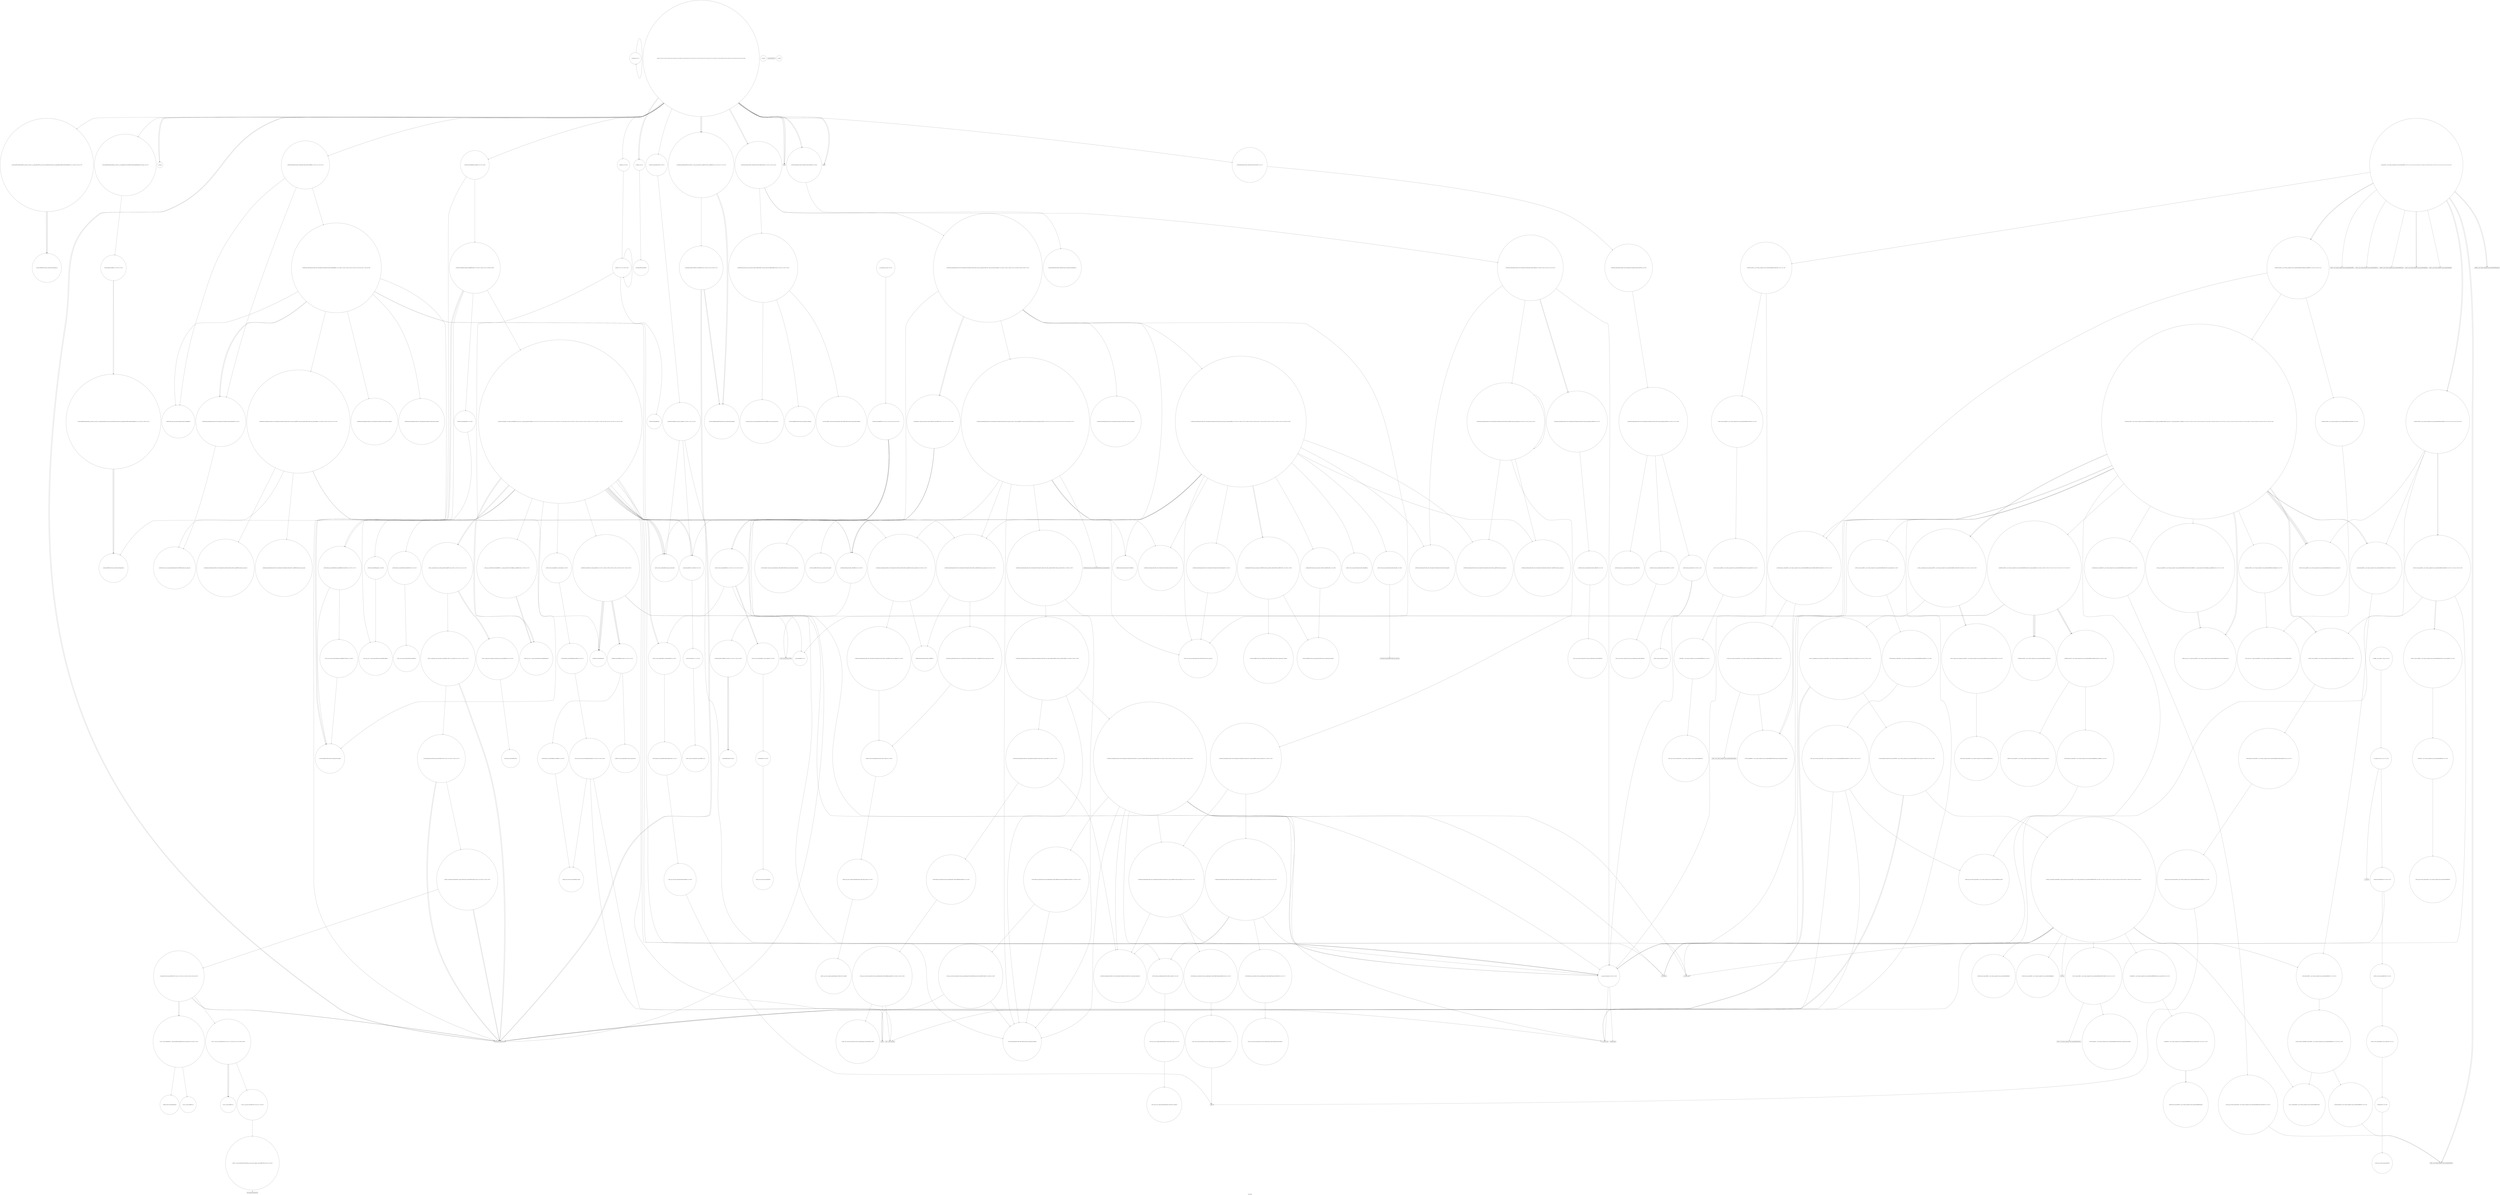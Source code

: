 digraph "Call Graph" {
	label="Call Graph";

	Node0x55db04677750 [shape=record,shape=circle,label="{_Z3nwdxx|{<s0>1}}"];
	Node0x55db04677750:s0 -> Node0x55db04677750[color=black];
	Node0x55db04b86f00 [shape=record,shape=circle,label="{_ZNSt12_Vector_baseIiSaIiEE11_M_allocateEm|{<s0>309}}"];
	Node0x55db04b86f00:s0 -> Node0x55db04b87380[color=black];
	Node0x55db04b80d40 [shape=record,shape=circle,label="{_ZNSt6vectorINSt7__cxx1112basic_stringIcSt11char_traitsIcESaIcEEESaIS5_EE5beginEv|{<s0>179}}"];
	Node0x55db04b80d40:s0 -> Node0x55db04b81440[color=black];
	Node0x55db04b7fbc0 [shape=record,shape=circle,label="{_Z3chgc}"];
	Node0x55db04b835e0 [shape=record,shape=circle,label="{_ZNSt20__uninitialized_copyILb1EE13__uninit_copyISt13move_iteratorIPiES3_EET0_T_S6_S5_|{<s0>328|<s1>329|<s2>330}}"];
	Node0x55db04b835e0:s0 -> Node0x55db04b80540[color=black];
	Node0x55db04b835e0:s1 -> Node0x55db04b80540[color=black];
	Node0x55db04b835e0:s2 -> Node0x55db04b83660[color=black];
	Node0x55db04b81440 [shape=record,shape=circle,label="{_ZN9__gnu_cxx17__normal_iteratorIPNSt7__cxx1112basic_stringIcSt11char_traitsIcESaIcEEESt6vectorIS6_SaIS6_EEEC2ERKS7_}"];
	Node0x55db04b802c0 [shape=record,shape=Mrecord,label="{printf}"];
	Node0x55db04b83ce0 [shape=record,shape=circle,label="{_ZNSt4pairISt23_Rb_tree_const_iteratorIS_IS_IiiES1_EEbEC2IRSt17_Rb_tree_iteratorIS2_ERbLb1EEEOT_OT0_|{<s0>352|<s1>353|<s2>354}}"];
	Node0x55db04b83ce0:s0 -> Node0x55db04b84b60[color=black];
	Node0x55db04b83ce0:s1 -> Node0x55db04b84be0[color=black];
	Node0x55db04b83ce0:s2 -> Node0x55db04b84c60[color=black];
	Node0x55db04b81b40 [shape=record,shape=circle,label="{_ZSteqIPNSt7__cxx1112basic_stringIcSt11char_traitsIcESaIcEEEEbRKSt13move_iteratorIT_ESB_|{<s0>213|<s1>214}}"];
	Node0x55db04b81b40:s0 -> Node0x55db04b81bc0[color=black];
	Node0x55db04b81b40:s1 -> Node0x55db04b81bc0[color=black];
	Node0x55db04b809c0 [shape=record,shape=circle,label="{_ZNSaISt13_Rb_tree_nodeISt4pairIS0_IiiES1_EEEC2Ev|{<s0>89}}"];
	Node0x55db04b809c0:s0 -> Node0x55db04b80b40[color=black];
	Node0x55db04b843e0 [shape=record,shape=circle,label="{_ZSt7forwardIRPSt13_Rb_tree_nodeISt4pairIS1_IiiES2_EEEOT_RNSt16remove_referenceIS7_E4typeE}"];
	Node0x55db04b85a80 [shape=record,shape=circle,label="{_ZNSt12_Destroy_auxILb1EE9__destroyIPiEEvT_S3_}"];
	Node0x55db04b820e0 [shape=record,shape=circle,label="{_ZNSt8_Rb_treeISt4pairIS0_IiiES1_ES2_St9_IdentityIS2_ESt4lessIS2_ESaIS2_EE8_S_rightEPSt18_Rb_tree_node_base}"];
	Node0x55db04b84ae0 [shape=record,shape=circle,label="{_ZSt7forwardIbEOT_RNSt16remove_referenceIS0_E4typeE}"];
	Node0x55db04b86180 [shape=record,shape=circle,label="{_ZNKSt8_Rb_treeISt4pairIS0_IiiES1_ES2_St9_IdentityIS2_ESt4lessIS2_ESaIS2_EE3endEv|{<s0>247}}"];
	Node0x55db04b86180:s0 -> Node0x55db04b86600[color=black];
	Node0x55db04b827e0 [shape=record,shape=circle,label="{_ZNSaISt13_Rb_tree_nodeISt4pairIS0_IiiES1_EEED2Ev|{<s0>122}}"];
	Node0x55db04b827e0:s0 -> Node0x55db04b82860[color=black];
	Node0x55db04b86880 [shape=record,shape=circle,label="{_ZNK9__gnu_cxx16__aligned_membufISt4pairIS1_IiiES2_EE7_M_addrEv}"];
	Node0x55db04b82ee0 [shape=record,shape=circle,label="{_ZNSt12_Vector_baseINSt7__cxx1112basic_stringIcSt11char_traitsIcESaIcEEESaIS5_EE12_Vector_implD2Ev|{<s0>136}}"];
	Node0x55db04b82ee0:s0 -> Node0x55db04b83060[color=black];
	Node0x55db046777d0 [shape=record,shape=circle,label="{_Z5parseNSt7__cxx1112basic_stringIcSt11char_traitsIcESaIcEEE|{<s0>2|<s1>3|<s2>4|<s3>5|<s4>6|<s5>7|<s6>8|<s7>9|<s8>10|<s9>11|<s10>12|<s11>13|<s12>14|<s13>15|<s14>16}}"];
	Node0x55db046777d0:s0 -> Node0x55db04b7f5c0[color=black];
	Node0x55db046777d0:s1 -> Node0x55db04b7f640[color=black];
	Node0x55db046777d0:s2 -> Node0x55db04b7f6c0[color=black];
	Node0x55db046777d0:s3 -> Node0x55db04b7f740[color=black];
	Node0x55db046777d0:s4 -> Node0x55db04b7f740[color=black];
	Node0x55db046777d0:s5 -> Node0x55db04b7f840[color=black];
	Node0x55db046777d0:s6 -> Node0x55db04b7fa40[color=black];
	Node0x55db046777d0:s7 -> Node0x55db04b7fac0[color=black];
	Node0x55db046777d0:s8 -> Node0x55db04b7f8c0[color=black];
	Node0x55db046777d0:s9 -> Node0x55db04b7f940[color=black];
	Node0x55db046777d0:s10 -> Node0x55db04b7f9c0[color=black];
	Node0x55db046777d0:s11 -> Node0x55db04b7f8c0[color=black];
	Node0x55db046777d0:s12 -> Node0x55db04b7f940[color=black];
	Node0x55db046777d0:s13 -> Node0x55db04b7fa40[color=black];
	Node0x55db046777d0:s14 -> Node0x55db04b7fac0[color=black];
	Node0x55db04b86f80 [shape=record,shape=circle,label="{_ZSt34__uninitialized_move_if_noexcept_aIPiS0_SaIiEET0_T_S3_S2_RT1_|{<s0>310|<s1>311|<s2>312}}"];
	Node0x55db04b86f80:s0 -> Node0x55db04b834e0[color=black];
	Node0x55db04b86f80:s1 -> Node0x55db04b834e0[color=black];
	Node0x55db04b86f80:s2 -> Node0x55db04b87480[color=black];
	Node0x55db04b80dc0 [shape=record,shape=circle,label="{_ZNSt12_Vector_baseINSt7__cxx1112basic_stringIcSt11char_traitsIcESaIcEEESaIS5_EE11_M_allocateEm|{<s0>180}}"];
	Node0x55db04b80dc0:s0 -> Node0x55db04b814c0[color=black];
	Node0x55db04b7fc40 [shape=record,shape=circle,label="{__cxx_global_var_init|{<s0>27|<s1>28}}"];
	Node0x55db04b7fc40:s0 -> Node0x55db04b7fcc0[color=black];
	Node0x55db04b7fc40:s1 -> Node0x55db04b7fe40[color=black];
	Node0x55db04b83660 [shape=record,shape=circle,label="{_ZSt4copyISt13move_iteratorIPiES1_ET0_T_S4_S3_|{<s0>331|<s1>332|<s2>333|<s3>334|<s4>335}}"];
	Node0x55db04b83660:s0 -> Node0x55db04b80540[color=black];
	Node0x55db04b83660:s1 -> Node0x55db04b83760[color=black];
	Node0x55db04b83660:s2 -> Node0x55db04b80540[color=black];
	Node0x55db04b83660:s3 -> Node0x55db04b83760[color=black];
	Node0x55db04b83660:s4 -> Node0x55db04b836e0[color=black];
	Node0x55db04b814c0 [shape=record,shape=circle,label="{_ZNSt16allocator_traitsISaINSt7__cxx1112basic_stringIcSt11char_traitsIcESaIcEEEEE8allocateERS6_m|{<s0>188}}"];
	Node0x55db04b814c0:s0 -> Node0x55db04b81540[color=black];
	Node0x55db04b80340 [shape=record,shape=circle,label="{_ZNSt6vectorIiSaIiEE5clearEv|{<s0>67}}"];
	Node0x55db04b80340:s0 -> Node0x55db04b85e00[color=black];
	Node0x55db04b83d60 [shape=record,shape=circle,label="{_ZNSt8_Rb_treeISt4pairIS0_IiiES1_ES2_St9_IdentityIS2_ESt4lessIS2_ESaIS2_EE24_M_get_insert_unique_posERKS2_|{<s0>355|<s1>356|<s2>357|<s3>358|<s4>359|<s5>360|<s6>361|<s7>362|<s8>363|<s9>364|<s10>365|<s11>366|<s12>367|<s13>368|<s14>369}}"];
	Node0x55db04b83d60:s0 -> Node0x55db04b81fe0[color=black];
	Node0x55db04b83d60:s1 -> Node0x55db04b840e0[color=black];
	Node0x55db04b83d60:s2 -> Node0x55db04b86480[color=black];
	Node0x55db04b83d60:s3 -> Node0x55db04b86380[color=black];
	Node0x55db04b83d60:s4 -> Node0x55db04b82160[color=black];
	Node0x55db04b83d60:s5 -> Node0x55db04b820e0[color=black];
	Node0x55db04b83d60:s6 -> Node0x55db04b84060[color=black];
	Node0x55db04b83d60:s7 -> Node0x55db04b841e0[color=black];
	Node0x55db04b83d60:s8 -> Node0x55db04b84160[color=black];
	Node0x55db04b83d60:s9 -> Node0x55db04b84260[color=black];
	Node0x55db04b83d60:s10 -> Node0x55db04b842e0[color=black];
	Node0x55db04b83d60:s11 -> Node0x55db04b86400[color=black];
	Node0x55db04b83d60:s12 -> Node0x55db04b86380[color=black];
	Node0x55db04b83d60:s13 -> Node0x55db04b84260[color=black];
	Node0x55db04b83d60:s14 -> Node0x55db04b84360[color=black];
	Node0x55db04b81bc0 [shape=record,shape=circle,label="{_ZNKSt13move_iteratorIPNSt7__cxx1112basic_stringIcSt11char_traitsIcESaIcEEEE4baseEv}"];
	Node0x55db04b80a40 [shape=record,shape=circle,label="{_ZNSt20_Rb_tree_key_compareISt4lessISt4pairIS1_IiiES2_EEEC2Ev}"];
	Node0x55db04b84460 [shape=record,shape=circle,label="{_ZSt7forwardIRPSt18_Rb_tree_node_baseEOT_RNSt16remove_referenceIS3_E4typeE}"];
	Node0x55db04b85b00 [shape=record,shape=circle,label="{_ZNSt12_Vector_baseIiSaIiEE13_M_deallocateEPim|{<s0>225}}"];
	Node0x55db04b85b00:s0 -> Node0x55db04b85c00[color=black];
	Node0x55db04b82160 [shape=record,shape=circle,label="{_ZNSt8_Rb_treeISt4pairIS0_IiiES1_ES2_St9_IdentityIS2_ESt4lessIS2_ESaIS2_EE7_S_leftEPSt18_Rb_tree_node_base}"];
	Node0x55db04b84b60 [shape=record,shape=circle,label="{_ZSt7forwardIRSt17_Rb_tree_iteratorISt4pairIS1_IiiES2_EEEOT_RNSt16remove_referenceIS6_E4typeE}"];
	Node0x55db04b86200 [shape=record,shape=circle,label="{_ZNKSt8_Rb_treeISt4pairIS0_IiiES1_ES2_St9_IdentityIS2_ESt4lessIS2_ESaIS2_EE14_M_lower_boundEPKSt13_Rb_tree_nodeIS2_EPKSt18_Rb_tree_node_baseRKS2_|{<s0>248|<s1>249|<s2>250|<s3>251|<s4>252}}"];
	Node0x55db04b86200:s0 -> Node0x55db04b86480[color=black];
	Node0x55db04b86200:s1 -> Node0x55db04b86380[color=black];
	Node0x55db04b86200:s2 -> Node0x55db04b86500[color=black];
	Node0x55db04b86200:s3 -> Node0x55db04b86580[color=black];
	Node0x55db04b86200:s4 -> Node0x55db04b86600[color=black];
	Node0x55db04b82860 [shape=record,shape=circle,label="{_ZN9__gnu_cxx13new_allocatorISt13_Rb_tree_nodeISt4pairIS2_IiiES3_EEED2Ev}"];
	Node0x55db04b86900 [shape=record,shape=circle,label="{_ZStltISt4pairIiiES1_EbRKS0_IT_T0_ES6_|{<s0>261|<s1>262|<s2>263}}"];
	Node0x55db04b86900:s0 -> Node0x55db04b86980[color=black];
	Node0x55db04b86900:s1 -> Node0x55db04b86980[color=black];
	Node0x55db04b86900:s2 -> Node0x55db04b86980[color=black];
	Node0x55db04b82f60 [shape=record,shape=circle,label="{_ZNSt16allocator_traitsISaINSt7__cxx1112basic_stringIcSt11char_traitsIcESaIcEEEEE10deallocateERS6_PS5_m|{<s0>137}}"];
	Node0x55db04b82f60:s0 -> Node0x55db04b82fe0[color=black];
	Node0x55db04b7f5c0 [shape=record,shape=Mrecord,label="{_ZNSt7__cxx1112basic_stringIcSt11char_traitsIcESaIcEEC1Ev}"];
	Node0x55db04b87000 [shape=record,shape=circle,label="{_ZNK9__gnu_cxx17__normal_iteratorIPiSt6vectorIiSaIiEEE4baseEv}"];
	Node0x55db04b80e40 [shape=record,shape=circle,label="{_ZSt34__uninitialized_move_if_noexcept_aIPNSt7__cxx1112basic_stringIcSt11char_traitsIcESaIcEEES6_SaIS5_EET0_T_S9_S8_RT1_|{<s0>181|<s1>182|<s2>183}}"];
	Node0x55db04b80e40:s0 -> Node0x55db04b81740[color=black];
	Node0x55db04b80e40:s1 -> Node0x55db04b81740[color=black];
	Node0x55db04b80e40:s2 -> Node0x55db04b816c0[color=black];
	Node0x55db04b7fcc0 [shape=record,shape=circle,label="{_ZNSt6vectorIiSaIiEEC2Ev|{<s0>29|<s1>30}}"];
	Node0x55db04b7fcc0:s0 -> Node0x55db04b85680[color=black];
	Node0x55db04b7fcc0:s1 -> Node0x55db04b80c40[color=black];
	Node0x55db04b836e0 [shape=record,shape=circle,label="{_ZSt14__copy_move_a2ILb1EPiS0_ET1_T0_S2_S1_|{<s0>336|<s1>337|<s2>338|<s3>339}}"];
	Node0x55db04b836e0:s0 -> Node0x55db04b83860[color=black];
	Node0x55db04b836e0:s1 -> Node0x55db04b83860[color=black];
	Node0x55db04b836e0:s2 -> Node0x55db04b83860[color=black];
	Node0x55db04b836e0:s3 -> Node0x55db04b837e0[color=black];
	Node0x55db04b81540 [shape=record,shape=circle,label="{_ZN9__gnu_cxx13new_allocatorINSt7__cxx1112basic_stringIcSt11char_traitsIcESaIcEEEE8allocateEmPKv|{<s0>189|<s1>190|<s2>191}}"];
	Node0x55db04b81540:s0 -> Node0x55db04b813c0[color=black];
	Node0x55db04b81540:s1 -> Node0x55db04b815c0[color=black];
	Node0x55db04b81540:s2 -> Node0x55db04b81640[color=black];
	Node0x55db04b803c0 [shape=record,shape=circle,label="{_ZSt4swapIcENSt9enable_ifIXsr6__and_ISt6__not_ISt15__is_tuple_likeIT_EESt21is_move_constructibleIS3_ESt18is_move_assignableIS3_EEE5valueEvE4typeERS3_SC_|{<s0>68|<s1>69|<s2>70}}"];
	Node0x55db04b803c0:s0 -> Node0x55db04b85e80[color=black];
	Node0x55db04b803c0:s1 -> Node0x55db04b85e80[color=black];
	Node0x55db04b803c0:s2 -> Node0x55db04b85e80[color=black];
	Node0x55db04b83de0 [shape=record,shape=circle,label="{_ZNKSt9_IdentityISt4pairIS0_IiiES1_EEclERS2_}"];
	Node0x55db04b81c40 [shape=record,shape=circle,label="{_ZSt7forwardINSt7__cxx1112basic_stringIcSt11char_traitsIcESaIcEEEEOT_RNSt16remove_referenceIS6_E4typeE}"];
	Node0x55db04b80ac0 [shape=record,shape=circle,label="{_ZNSt15_Rb_tree_headerC2Ev|{<s0>90|<s1>91}}"];
	Node0x55db04b80ac0:s0 -> Node0x55db04b80bc0[color=black];
	Node0x55db04b80ac0:s1 -> Node0x55db04b80c40[color=black];
	Node0x55db04b844e0 [shape=record,shape=Mrecord,label="{_ZSt18_Rb_tree_decrementPSt18_Rb_tree_node_base}"];
	Node0x55db04b85b80 [shape=record,shape=circle,label="{_ZNSt12_Vector_baseIiSaIiEE12_Vector_implD2Ev|{<s0>226}}"];
	Node0x55db04b85b80:s0 -> Node0x55db04b85d00[color=black];
	Node0x55db04b821e0 [shape=record,shape=circle,label="{_ZNSt8_Rb_treeISt4pairIS0_IiiES1_ES2_St9_IdentityIS2_ESt4lessIS2_ESaIS2_EE12_M_drop_nodeEPSt13_Rb_tree_nodeIS2_E|{<s0>108|<s1>109}}"];
	Node0x55db04b821e0:s0 -> Node0x55db04b82260[color=black];
	Node0x55db04b821e0:s1 -> Node0x55db04b822e0[color=black];
	Node0x55db04b84be0 [shape=record,shape=circle,label="{_ZNSt23_Rb_tree_const_iteratorISt4pairIS0_IiiES1_EEC2ERKSt17_Rb_tree_iteratorIS2_E}"];
	Node0x55db04b86280 [shape=record,shape=circle,label="{_ZNKSt8_Rb_treeISt4pairIS0_IiiES1_ES2_St9_IdentityIS2_ESt4lessIS2_ESaIS2_EE8_M_beginEv}"];
	Node0x55db04b828e0 [shape=record,shape=circle,label="{_ZNSt12_Vector_baseINSt7__cxx1112basic_stringIcSt11char_traitsIcESaIcEEESaIS5_EEC2Ev|{<s0>123}}"];
	Node0x55db04b828e0:s0 -> Node0x55db04b82960[color=black];
	Node0x55db04b86980 [shape=record,shape=circle,label="{_ZStltIiiEbRKSt4pairIT_T0_ES5_}"];
	Node0x55db04b82fe0 [shape=record,shape=circle,label="{_ZN9__gnu_cxx13new_allocatorINSt7__cxx1112basic_stringIcSt11char_traitsIcESaIcEEEE10deallocateEPS6_m|{<s0>138}}"];
	Node0x55db04b82fe0:s0 -> Node0x55db04b82760[color=black];
	Node0x55db04b7f640 [shape=record,shape=circle,label="{_ZNSt6vectorINSt7__cxx1112basic_stringIcSt11char_traitsIcESaIcEEESaIS5_EEC2Ev|{<s0>17|<s1>18}}"];
	Node0x55db04b7f640:s0 -> Node0x55db04b828e0[color=black];
	Node0x55db04b7f640:s1 -> Node0x55db04b80c40[color=black];
	Node0x55db04b87080 [shape=record,shape=circle,label="{_ZNSt16allocator_traitsISaIiEE7destroyIiEEvRS0_PT_|{<s0>313}}"];
	Node0x55db04b87080:s0 -> Node0x55db04b83b60[color=black];
	Node0x55db04b80ec0 [shape=record,shape=circle,label="{_ZNK9__gnu_cxx17__normal_iteratorIPNSt7__cxx1112basic_stringIcSt11char_traitsIcESaIcEEESt6vectorIS6_SaIS6_EEE4baseEv}"];
	Node0x55db04b7fd40 [shape=record,shape=circle,label="{__cxx_global_array_dtor|{<s0>31}}"];
	Node0x55db04b7fd40:s0 -> Node0x55db04b7fdc0[color=black];
	Node0x55db04b83760 [shape=record,shape=circle,label="{_ZSt12__miter_baseIPiEDTcl12__miter_basecldtfp_4baseEEESt13move_iteratorIT_E|{<s0>340|<s1>341}}"];
	Node0x55db04b83760:s0 -> Node0x55db04b83a60[color=black];
	Node0x55db04b83760:s1 -> Node0x55db04b839e0[color=black];
	Node0x55db04b815c0 [shape=record,shape=Mrecord,label="{_ZSt17__throw_bad_allocv}"];
	Node0x55db04b80440 [shape=record,shape=circle,label="{_ZNSt3setISt4pairIS0_IiiES1_ESt4lessIS2_ESaIS2_EEC2Ev|{<s0>71}}"];
	Node0x55db04b80440:s0 -> Node0x55db04b808c0[color=black];
	Node0x55db04b83e60 [shape=record,shape=circle,label="{_ZNSt8_Rb_treeISt4pairIS0_IiiES1_ES2_St9_IdentityIS2_ESt4lessIS2_ESaIS2_EE11_Alloc_nodeC2ERS8_}"];
	Node0x55db04b85500 [shape=record,shape=Mrecord,label="{_ZNSt7__cxx1112basic_stringIcSt11char_traitsIcESaIcEEC1EOS4_}"];
	Node0x55db04b80b40 [shape=record,shape=circle,label="{_ZN9__gnu_cxx13new_allocatorISt13_Rb_tree_nodeISt4pairIS2_IiiES3_EEEC2Ev}"];
	Node0x55db04b84560 [shape=record,shape=circle,label="{_ZNKSt8_Rb_treeISt4pairIS0_IiiES1_ES2_St9_IdentityIS2_ESt4lessIS2_ESaIS2_EE11_Alloc_nodeclIS2_EEPSt13_Rb_tree_nodeIS2_EOT_|{<s0>386|<s1>387}}"];
	Node0x55db04b84560:s0 -> Node0x55db04b83f60[color=black];
	Node0x55db04b84560:s1 -> Node0x55db04b84660[color=black];
	Node0x55db04b85c00 [shape=record,shape=circle,label="{_ZNSt16allocator_traitsISaIiEE10deallocateERS0_Pim|{<s0>227}}"];
	Node0x55db04b85c00:s0 -> Node0x55db04b85c80[color=black];
	Node0x55db04b82260 [shape=record,shape=circle,label="{_ZNSt8_Rb_treeISt4pairIS0_IiiES1_ES2_St9_IdentityIS2_ESt4lessIS2_ESaIS2_EE15_M_destroy_nodeEPSt13_Rb_tree_nodeIS2_E|{<s0>110|<s1>111|<s2>112|<s3>113}}"];
	Node0x55db04b82260:s0 -> Node0x55db04b823e0[color=black];
	Node0x55db04b82260:s1 -> Node0x55db04b82460[color=black];
	Node0x55db04b82260:s2 -> Node0x55db04b82360[color=black];
	Node0x55db04b82260:s3 -> Node0x55db04b80c40[color=black];
	Node0x55db04b84c60 [shape=record,shape=circle,label="{_ZSt7forwardIRbEOT_RNSt16remove_referenceIS1_E4typeE}"];
	Node0x55db04b86300 [shape=record,shape=circle,label="{_ZNKSt8_Rb_treeISt4pairIS0_IiiES1_ES2_St9_IdentityIS2_ESt4lessIS2_ESaIS2_EE6_M_endEv}"];
	Node0x55db04b82960 [shape=record,shape=circle,label="{_ZNSt12_Vector_baseINSt7__cxx1112basic_stringIcSt11char_traitsIcESaIcEEESaIS5_EE12_Vector_implC2Ev|{<s0>124}}"];
	Node0x55db04b82960:s0 -> Node0x55db04b829e0[color=black];
	Node0x55db04b86a00 [shape=record,shape=circle,label="{_ZNSt8_Rb_treeISt4pairIS0_IiiES1_ES2_St9_IdentityIS2_ESt4lessIS2_ESaIS2_EE8_S_valueEPKSt18_Rb_tree_node_base|{<s0>264}}"];
	Node0x55db04b86a00:s0 -> Node0x55db04b86780[color=black];
	Node0x55db04b83060 [shape=record,shape=circle,label="{_ZNSaINSt7__cxx1112basic_stringIcSt11char_traitsIcESaIcEEEED2Ev|{<s0>139}}"];
	Node0x55db04b83060:s0 -> Node0x55db04b830e0[color=black];
	Node0x55db04b7f6c0 [shape=record,shape=Mrecord,label="{_ZNKSt7__cxx1112basic_stringIcSt11char_traitsIcESaIcEE4sizeEv}"];
	Node0x55db04b87100 [shape=record,shape=circle,label="{_ZNKSt6vectorIiSaIiEE8max_sizeEv|{<s0>314|<s1>315}}"];
	Node0x55db04b87100:s0 -> Node0x55db04b87200[color=black];
	Node0x55db04b87100:s1 -> Node0x55db04b87180[color=black];
	Node0x55db04b80f40 [shape=record,shape=circle,label="{_ZNSt16allocator_traitsISaINSt7__cxx1112basic_stringIcSt11char_traitsIcESaIcEEEEE7destroyIS5_EEvRS6_PT_|{<s0>184}}"];
	Node0x55db04b80f40:s0 -> Node0x55db04b85600[color=black];
	Node0x55db04b7fdc0 [shape=record,shape=circle,label="{_ZNSt6vectorIiSaIiEED2Ev|{<s0>32|<s1>33|<s2>34|<s3>35|<s4>36}}"];
	Node0x55db04b7fdc0:s0 -> Node0x55db04b85900[color=black];
	Node0x55db04b7fdc0:s1 -> Node0x55db04b85880[color=black];
	Node0x55db04b7fdc0:s2 -> Node0x55db04b85980[color=black];
	Node0x55db04b7fdc0:s3 -> Node0x55db04b85980[color=black];
	Node0x55db04b7fdc0:s4 -> Node0x55db04b80c40[color=black];
	Node0x55db04b837e0 [shape=record,shape=circle,label="{_ZSt13__copy_move_aILb1EPiS0_ET1_T0_S2_S1_|{<s0>342}}"];
	Node0x55db04b837e0:s0 -> Node0x55db04b838e0[color=black];
	Node0x55db04b81640 [shape=record,shape=Mrecord,label="{_Znwm}"];
	Node0x55db04b804c0 [shape=record,shape=circle,label="{_Z3insii}"];
	Node0x55db04b83ee0 [shape=record,shape=circle,label="{_ZNSt8_Rb_treeISt4pairIS0_IiiES1_ES2_St9_IdentityIS2_ESt4lessIS2_ESaIS2_EE10_M_insert_IS2_NS8_11_Alloc_nodeEEESt17_Rb_tree_iteratorIS2_EPSt18_Rb_tree_node_baseSE_OT_RT0_|{<s0>370|<s1>371|<s2>372|<s3>373|<s4>374|<s5>375|<s6>376|<s7>377}}"];
	Node0x55db04b83ee0:s0 -> Node0x55db04b840e0[color=black];
	Node0x55db04b83ee0:s1 -> Node0x55db04b83de0[color=black];
	Node0x55db04b83ee0:s2 -> Node0x55db04b86400[color=black];
	Node0x55db04b83ee0:s3 -> Node0x55db04b86380[color=black];
	Node0x55db04b83ee0:s4 -> Node0x55db04b83f60[color=black];
	Node0x55db04b83ee0:s5 -> Node0x55db04b84560[color=black];
	Node0x55db04b83ee0:s6 -> Node0x55db04b845e0[color=black];
	Node0x55db04b83ee0:s7 -> Node0x55db04b84060[color=black];
	Node0x55db04b85580 [shape=record,shape=circle,label="{_ZNSt13move_iteratorIPNSt7__cxx1112basic_stringIcSt11char_traitsIcESaIcEEEEC2ES6_}"];
	Node0x55db04b80bc0 [shape=record,shape=circle,label="{_ZNSt15_Rb_tree_header8_M_resetEv}"];
	Node0x55db04b845e0 [shape=record,shape=Mrecord,label="{_ZSt29_Rb_tree_insert_and_rebalancebPSt18_Rb_tree_node_baseS0_RS_}"];
	Node0x55db04b85c80 [shape=record,shape=circle,label="{_ZN9__gnu_cxx13new_allocatorIiE10deallocateEPim|{<s0>228}}"];
	Node0x55db04b85c80:s0 -> Node0x55db04b82760[color=black];
	Node0x55db04b822e0 [shape=record,shape=circle,label="{_ZNSt8_Rb_treeISt4pairIS0_IiiES1_ES2_St9_IdentityIS2_ESt4lessIS2_ESaIS2_EE11_M_put_nodeEPSt13_Rb_tree_nodeIS2_E|{<s0>114|<s1>115|<s2>116}}"];
	Node0x55db04b822e0:s0 -> Node0x55db04b823e0[color=black];
	Node0x55db04b822e0:s1 -> Node0x55db04b82660[color=black];
	Node0x55db04b822e0:s2 -> Node0x55db04b80c40[color=black];
	Node0x55db04b84ce0 [shape=record,shape=circle,label="{_GLOBAL__sub_I_jakubr_2_0.cpp|{<s0>410}}"];
	Node0x55db04b84ce0:s0 -> Node0x55db04b7fc40[color=black];
	Node0x55db04b86380 [shape=record,shape=circle,label="{_ZNKSt4lessISt4pairIS0_IiiES1_EEclERKS2_S5_|{<s0>253}}"];
	Node0x55db04b86380:s0 -> Node0x55db04b86900[color=black];
	Node0x55db04b829e0 [shape=record,shape=circle,label="{_ZNSaINSt7__cxx1112basic_stringIcSt11char_traitsIcESaIcEEEEC2Ev|{<s0>125}}"];
	Node0x55db04b829e0:s0 -> Node0x55db04b82a60[color=black];
	Node0x55db04b86a80 [shape=record,shape=circle,label="{_ZNSt6vectorIiSaIiEE12emplace_backIJiEEEvDpOT_|{<s0>265|<s1>266|<s2>267|<s3>268|<s4>269}}"];
	Node0x55db04b86a80:s0 -> Node0x55db04b86b80[color=black];
	Node0x55db04b86a80:s1 -> Node0x55db04b86b00[color=black];
	Node0x55db04b86a80:s2 -> Node0x55db04b86c80[color=black];
	Node0x55db04b86a80:s3 -> Node0x55db04b86b80[color=black];
	Node0x55db04b86a80:s4 -> Node0x55db04b86c00[color=black];
	Node0x55db04b830e0 [shape=record,shape=circle,label="{_ZN9__gnu_cxx13new_allocatorINSt7__cxx1112basic_stringIcSt11char_traitsIcESaIcEEEED2Ev}"];
	Node0x55db04b7f740 [shape=record,shape=Mrecord,label="{_ZNSt7__cxx1112basic_stringIcSt11char_traitsIcESaIcEEixEm}"];
	Node0x55db04b87180 [shape=record,shape=circle,label="{_ZNSt16allocator_traitsISaIiEE8max_sizeERKS0_|{<s0>316}}"];
	Node0x55db04b87180:s0 -> Node0x55db04b87280[color=black];
	Node0x55db04b80fc0 [shape=record,shape=Mrecord,label="{__cxa_rethrow}"];
	Node0x55db04b7fe40 [shape=record,shape=Mrecord,label="{__cxa_atexit}"];
	Node0x55db04b83860 [shape=record,shape=circle,label="{_ZSt12__niter_baseIPiET_S1_}"];
	Node0x55db04b816c0 [shape=record,shape=circle,label="{_ZSt22__uninitialized_copy_aISt13move_iteratorIPNSt7__cxx1112basic_stringIcSt11char_traitsIcESaIcEEEES7_S6_ET0_T_SA_S9_RSaIT1_E|{<s0>192|<s1>193|<s2>194}}"];
	Node0x55db04b816c0:s0 -> Node0x55db04b80540[color=black];
	Node0x55db04b816c0:s1 -> Node0x55db04b80540[color=black];
	Node0x55db04b816c0:s2 -> Node0x55db04b817c0[color=black];
	Node0x55db04b80540 [shape=record,shape=Mrecord,label="{llvm.memcpy.p0i8.p0i8.i64}"];
	Node0x55db04b83f60 [shape=record,shape=circle,label="{_ZSt7forwardISt4pairIS0_IiiES1_EEOT_RNSt16remove_referenceIS3_E4typeE}"];
	Node0x55db04b85600 [shape=record,shape=circle,label="{_ZN9__gnu_cxx13new_allocatorINSt7__cxx1112basic_stringIcSt11char_traitsIcESaIcEEEE7destroyIS6_EEvPT_|{<s0>215}}"];
	Node0x55db04b85600:s0 -> Node0x55db04b7fac0[color=black];
	Node0x55db04b80c40 [shape=record,shape=circle,label="{__clang_call_terminate|{<s0>92|<s1>93}}"];
	Node0x55db04b80c40:s0 -> Node0x55db04b81ce0[color=black];
	Node0x55db04b80c40:s1 -> Node0x55db04b81d60[color=black];
	Node0x55db04b84660 [shape=record,shape=circle,label="{_ZNSt8_Rb_treeISt4pairIS0_IiiES1_ES2_St9_IdentityIS2_ESt4lessIS2_ESaIS2_EE14_M_create_nodeIJS2_EEEPSt13_Rb_tree_nodeIS2_EDpOT_|{<s0>388|<s1>389|<s2>390}}"];
	Node0x55db04b84660:s0 -> Node0x55db04b846e0[color=black];
	Node0x55db04b84660:s1 -> Node0x55db04b83f60[color=black];
	Node0x55db04b84660:s2 -> Node0x55db04b84760[color=black];
	Node0x55db04b85d00 [shape=record,shape=circle,label="{_ZNSaIiED2Ev|{<s0>229}}"];
	Node0x55db04b85d00:s0 -> Node0x55db04b85d80[color=black];
	Node0x55db04b82360 [shape=record,shape=circle,label="{_ZNSt16allocator_traitsISaISt13_Rb_tree_nodeISt4pairIS1_IiiES2_EEEE7destroyIS3_EEvRS5_PT_|{<s0>117}}"];
	Node0x55db04b82360:s0 -> Node0x55db04b824e0[color=black];
	Node0x55db04b86400 [shape=record,shape=circle,label="{_ZNSt8_Rb_treeISt4pairIS0_IiiES1_ES2_St9_IdentityIS2_ESt4lessIS2_ESaIS2_EE6_S_keyEPKSt18_Rb_tree_node_base|{<s0>254|<s1>255}}"];
	Node0x55db04b86400:s0 -> Node0x55db04b86a00[color=black];
	Node0x55db04b86400:s1 -> Node0x55db04b86680[color=black];
	Node0x55db04b82a60 [shape=record,shape=circle,label="{_ZN9__gnu_cxx13new_allocatorINSt7__cxx1112basic_stringIcSt11char_traitsIcESaIcEEEEC2Ev}"];
	Node0x55db04b86b00 [shape=record,shape=circle,label="{_ZNSt16allocator_traitsISaIiEE9constructIiJiEEEvRS0_PT_DpOT0_|{<s0>270|<s1>271}}"];
	Node0x55db04b86b00:s0 -> Node0x55db04b86b80[color=black];
	Node0x55db04b86b00:s1 -> Node0x55db04b86d00[color=black];
	Node0x55db04b83160 [shape=record,shape=circle,label="{_ZNSt16allocator_traitsISaINSt7__cxx1112basic_stringIcSt11char_traitsIcESaIcEEEEE9constructIS5_JRKS5_EEEvRS6_PT_DpOT0_|{<s0>140|<s1>141}}"];
	Node0x55db04b83160:s0 -> Node0x55db04b83360[color=black];
	Node0x55db04b83160:s1 -> Node0x55db04b832e0[color=black];
	Node0x55db04b7f7c0 [shape=record,shape=Mrecord,label="{__gxx_personality_v0}"];
	Node0x55db04b87200 [shape=record,shape=circle,label="{_ZNKSt12_Vector_baseIiSaIiEE19_M_get_Tp_allocatorEv}"];
	Node0x55db04b81040 [shape=record,shape=Mrecord,label="{__cxa_end_catch}"];
	Node0x55db04b7fec0 [shape=record,shape=circle,label="{_Z3dfsi|{<s0>37|<s1>38|<s2>39}}"];
	Node0x55db04b7fec0:s0 -> Node0x55db04b7ff40[color=black];
	Node0x55db04b7fec0:s1 -> Node0x55db04b7ffc0[color=black];
	Node0x55db04b7fec0:s2 -> Node0x55db04b7fec0[color=black];
	Node0x55db04b838e0 [shape=record,shape=circle,label="{_ZNSt11__copy_moveILb1ELb1ESt26random_access_iterator_tagE8__copy_mIiEEPT_PKS3_S6_S4_|{<s0>343}}"];
	Node0x55db04b838e0:s0 -> Node0x55db04b83960[color=black];
	Node0x55db04b81740 [shape=record,shape=circle,label="{_ZSt32__make_move_if_noexcept_iteratorINSt7__cxx1112basic_stringIcSt11char_traitsIcESaIcEEESt13move_iteratorIPS5_EET0_PT_|{<s0>195}}"];
	Node0x55db04b81740:s0 -> Node0x55db04b85580[color=black];
	Node0x55db04b805c0 [shape=record,shape=circle,label="{_ZSt4swapIiiENSt9enable_ifIXsr6__and_ISt14__is_swappableIT_ES1_IT0_EEE5valueEvE4typeERSt4pairIS2_S4_ESA_|{<s0>72}}"];
	Node0x55db04b805c0:s0 -> Node0x55db04b85f00[color=black];
	Node0x55db04b83fe0 [shape=record,shape=circle,label="{_ZNSt4pairISt17_Rb_tree_iteratorIS_IS_IiiES1_EEbEC2IS3_bLb1EEEOT_OT0_|{<s0>378|<s1>379|<s2>380}}"];
	Node0x55db04b83fe0:s0 -> Node0x55db04b84a60[color=black];
	Node0x55db04b83fe0:s1 -> Node0x55db04b80540[color=black];
	Node0x55db04b83fe0:s2 -> Node0x55db04b84ae0[color=black];
	Node0x55db04b85680 [shape=record,shape=circle,label="{_ZNSt12_Vector_baseIiSaIiEEC2Ev|{<s0>216}}"];
	Node0x55db04b85680:s0 -> Node0x55db04b85700[color=black];
	Node0x55db04b81ce0 [shape=record,shape=Mrecord,label="{__cxa_begin_catch}"];
	Node0x55db04b846e0 [shape=record,shape=circle,label="{_ZNSt8_Rb_treeISt4pairIS0_IiiES1_ES2_St9_IdentityIS2_ESt4lessIS2_ESaIS2_EE11_M_get_nodeEv|{<s0>391|<s1>392}}"];
	Node0x55db04b846e0:s0 -> Node0x55db04b823e0[color=black];
	Node0x55db04b846e0:s1 -> Node0x55db04b847e0[color=black];
	Node0x55db04b85d80 [shape=record,shape=circle,label="{_ZN9__gnu_cxx13new_allocatorIiED2Ev}"];
	Node0x55db04b823e0 [shape=record,shape=circle,label="{_ZNSt8_Rb_treeISt4pairIS0_IiiES1_ES2_St9_IdentityIS2_ESt4lessIS2_ESaIS2_EE21_M_get_Node_allocatorEv}"];
	Node0x55db04b86480 [shape=record,shape=circle,label="{_ZNSt8_Rb_treeISt4pairIS0_IiiES1_ES2_St9_IdentityIS2_ESt4lessIS2_ESaIS2_EE6_S_keyEPKSt13_Rb_tree_nodeIS2_E|{<s0>256|<s1>257}}"];
	Node0x55db04b86480:s0 -> Node0x55db04b86700[color=black];
	Node0x55db04b86480:s1 -> Node0x55db04b86680[color=black];
	Node0x55db04b82ae0 [shape=record,shape=circle,label="{_ZSt8_DestroyIPNSt7__cxx1112basic_stringIcSt11char_traitsIcESaIcEEES5_EvT_S7_RSaIT0_E|{<s0>126}}"];
	Node0x55db04b82ae0:s0 -> Node0x55db04b82c60[color=black];
	Node0x55db04b86b80 [shape=record,shape=circle,label="{_ZSt7forwardIiEOT_RNSt16remove_referenceIS0_E4typeE}"];
	Node0x55db04b831e0 [shape=record,shape=circle,label="{_ZNSt6vectorINSt7__cxx1112basic_stringIcSt11char_traitsIcESaIcEEESaIS5_EE17_M_realloc_insertIJRKS5_EEEvN9__gnu_cxx17__normal_iteratorIPS5_S7_EEDpOT_|{<s0>142|<s1>143|<s2>144|<s3>145|<s4>146|<s5>147|<s6>148|<s7>149|<s8>150|<s9>151|<s10>152|<s11>153|<s12>154|<s13>155|<s14>156|<s15>157|<s16>158|<s17>159|<s18>160|<s19>161|<s20>162|<s21>163|<s22>164}}"];
	Node0x55db04b831e0:s0 -> Node0x55db04b83460[color=black];
	Node0x55db04b831e0:s1 -> Node0x55db04b80d40[color=black];
	Node0x55db04b831e0:s2 -> Node0x55db04b80cc0[color=black];
	Node0x55db04b831e0:s3 -> Node0x55db04b80dc0[color=black];
	Node0x55db04b831e0:s4 -> Node0x55db04b83360[color=black];
	Node0x55db04b831e0:s5 -> Node0x55db04b83160[color=black];
	Node0x55db04b831e0:s6 -> Node0x55db04b80ec0[color=black];
	Node0x55db04b831e0:s7 -> Node0x55db04b82b60[color=black];
	Node0x55db04b831e0:s8 -> Node0x55db04b80e40[color=black];
	Node0x55db04b831e0:s9 -> Node0x55db04b80ec0[color=black];
	Node0x55db04b831e0:s10 -> Node0x55db04b82b60[color=black];
	Node0x55db04b831e0:s11 -> Node0x55db04b80e40[color=black];
	Node0x55db04b831e0:s12 -> Node0x55db04b81ce0[color=black];
	Node0x55db04b831e0:s13 -> Node0x55db04b80f40[color=black];
	Node0x55db04b831e0:s14 -> Node0x55db04b81040[color=black];
	Node0x55db04b831e0:s15 -> Node0x55db04b82b60[color=black];
	Node0x55db04b831e0:s16 -> Node0x55db04b82ae0[color=black];
	Node0x55db04b831e0:s17 -> Node0x55db04b82e60[color=black];
	Node0x55db04b831e0:s18 -> Node0x55db04b80fc0[color=black];
	Node0x55db04b831e0:s19 -> Node0x55db04b82b60[color=black];
	Node0x55db04b831e0:s20 -> Node0x55db04b82ae0[color=black];
	Node0x55db04b831e0:s21 -> Node0x55db04b82e60[color=black];
	Node0x55db04b831e0:s22 -> Node0x55db04b80c40[color=black];
	Node0x55db04b7f840 [shape=record,shape=Mrecord,label="{_ZNSt7__cxx1112basic_stringIcSt11char_traitsIcESaIcEEpLEc}"];
	Node0x55db04b87280 [shape=record,shape=circle,label="{_ZNK9__gnu_cxx13new_allocatorIiE8max_sizeEv}"];
	Node0x55db04b810c0 [shape=record,shape=circle,label="{_ZNKSt6vectorINSt7__cxx1112basic_stringIcSt11char_traitsIcESaIcEEESaIS5_EE8max_sizeEv|{<s0>185|<s1>186}}"];
	Node0x55db04b810c0:s0 -> Node0x55db04b81340[color=black];
	Node0x55db04b810c0:s1 -> Node0x55db04b812c0[color=black];
	Node0x55db04b7ff40 [shape=record,shape=circle,label="{_ZNKSt6vectorIiSaIiEE4sizeEv}"];
	Node0x55db04b83960 [shape=record,shape=Mrecord,label="{llvm.memmove.p0i8.p0i8.i64}"];
	Node0x55db04b817c0 [shape=record,shape=circle,label="{_ZSt18uninitialized_copyISt13move_iteratorIPNSt7__cxx1112basic_stringIcSt11char_traitsIcESaIcEEEES7_ET0_T_SA_S9_|{<s0>196|<s1>197|<s2>198}}"];
	Node0x55db04b817c0:s0 -> Node0x55db04b80540[color=black];
	Node0x55db04b817c0:s1 -> Node0x55db04b80540[color=black];
	Node0x55db04b817c0:s2 -> Node0x55db04b81840[color=black];
	Node0x55db04b80640 [shape=record,shape=circle,label="{_ZNKSt3setISt4pairIS0_IiiES1_ESt4lessIS2_ESaIS2_EE5countERKS2_|{<s0>73|<s1>74|<s2>75}}"];
	Node0x55db04b80640:s0 -> Node0x55db04b86080[color=black];
	Node0x55db04b80640:s1 -> Node0x55db04b86180[color=black];
	Node0x55db04b80640:s2 -> Node0x55db04b86100[color=black];
	Node0x55db04b84060 [shape=record,shape=circle,label="{_ZNSt17_Rb_tree_iteratorISt4pairIS0_IiiES1_EEC2EPSt18_Rb_tree_node_base}"];
	Node0x55db04b85700 [shape=record,shape=circle,label="{_ZNSt12_Vector_baseIiSaIiEE12_Vector_implC2Ev|{<s0>217}}"];
	Node0x55db04b85700:s0 -> Node0x55db04b85780[color=black];
	Node0x55db04b81d60 [shape=record,shape=Mrecord,label="{_ZSt9terminatev}"];
	Node0x55db04b84760 [shape=record,shape=circle,label="{_ZNSt8_Rb_treeISt4pairIS0_IiiES1_ES2_St9_IdentityIS2_ESt4lessIS2_ESaIS2_EE17_M_construct_nodeIJS2_EEEvPSt13_Rb_tree_nodeIS2_EDpOT_|{<s0>393|<s1>394|<s2>395|<s3>396|<s4>397|<s5>398|<s6>399|<s7>400|<s8>401}}"];
	Node0x55db04b84760:s0 -> Node0x55db04b823e0[color=black];
	Node0x55db04b84760:s1 -> Node0x55db04b82460[color=black];
	Node0x55db04b84760:s2 -> Node0x55db04b83f60[color=black];
	Node0x55db04b84760:s3 -> Node0x55db04b84960[color=black];
	Node0x55db04b84760:s4 -> Node0x55db04b81ce0[color=black];
	Node0x55db04b84760:s5 -> Node0x55db04b822e0[color=black];
	Node0x55db04b84760:s6 -> Node0x55db04b80fc0[color=black];
	Node0x55db04b84760:s7 -> Node0x55db04b81040[color=black];
	Node0x55db04b84760:s8 -> Node0x55db04b80c40[color=black];
	Node0x55db04b85e00 [shape=record,shape=circle,label="{_ZNSt6vectorIiSaIiEE15_M_erase_at_endEPi|{<s0>230|<s1>231|<s2>232}}"];
	Node0x55db04b85e00:s0 -> Node0x55db04b85900[color=black];
	Node0x55db04b85e00:s1 -> Node0x55db04b85880[color=black];
	Node0x55db04b85e00:s2 -> Node0x55db04b80c40[color=black];
	Node0x55db04b82460 [shape=record,shape=circle,label="{_ZNSt13_Rb_tree_nodeISt4pairIS0_IiiES1_EE9_M_valptrEv|{<s0>118}}"];
	Node0x55db04b82460:s0 -> Node0x55db04b82560[color=black];
	Node0x55db04b86500 [shape=record,shape=circle,label="{_ZNSt8_Rb_treeISt4pairIS0_IiiES1_ES2_St9_IdentityIS2_ESt4lessIS2_ESaIS2_EE7_S_leftEPKSt18_Rb_tree_node_base}"];
	Node0x55db04b82b60 [shape=record,shape=circle,label="{_ZNSt12_Vector_baseINSt7__cxx1112basic_stringIcSt11char_traitsIcESaIcEEESaIS5_EE19_M_get_Tp_allocatorEv}"];
	Node0x55db04b86c00 [shape=record,shape=circle,label="{_ZNSt6vectorIiSaIiEE17_M_realloc_insertIJiEEEvN9__gnu_cxx17__normal_iteratorIPiS1_EEDpOT_|{<s0>272|<s1>273|<s2>274|<s3>275|<s4>276|<s5>277|<s6>278|<s7>279|<s8>280|<s9>281|<s10>282|<s11>283|<s12>284|<s13>285|<s14>286|<s15>287|<s16>288|<s17>289|<s18>290|<s19>291|<s20>292|<s21>293|<s22>294}}"];
	Node0x55db04b86c00:s0 -> Node0x55db04b86d80[color=black];
	Node0x55db04b86c00:s1 -> Node0x55db04b86e80[color=black];
	Node0x55db04b86c00:s2 -> Node0x55db04b86e00[color=black];
	Node0x55db04b86c00:s3 -> Node0x55db04b86f00[color=black];
	Node0x55db04b86c00:s4 -> Node0x55db04b86b80[color=black];
	Node0x55db04b86c00:s5 -> Node0x55db04b86b00[color=black];
	Node0x55db04b86c00:s6 -> Node0x55db04b87000[color=black];
	Node0x55db04b86c00:s7 -> Node0x55db04b85900[color=black];
	Node0x55db04b86c00:s8 -> Node0x55db04b86f80[color=black];
	Node0x55db04b86c00:s9 -> Node0x55db04b87000[color=black];
	Node0x55db04b86c00:s10 -> Node0x55db04b85900[color=black];
	Node0x55db04b86c00:s11 -> Node0x55db04b86f80[color=black];
	Node0x55db04b86c00:s12 -> Node0x55db04b81ce0[color=black];
	Node0x55db04b86c00:s13 -> Node0x55db04b87080[color=black];
	Node0x55db04b86c00:s14 -> Node0x55db04b81040[color=black];
	Node0x55db04b86c00:s15 -> Node0x55db04b85900[color=black];
	Node0x55db04b86c00:s16 -> Node0x55db04b85880[color=black];
	Node0x55db04b86c00:s17 -> Node0x55db04b85b00[color=black];
	Node0x55db04b86c00:s18 -> Node0x55db04b80fc0[color=black];
	Node0x55db04b86c00:s19 -> Node0x55db04b85900[color=black];
	Node0x55db04b86c00:s20 -> Node0x55db04b85880[color=black];
	Node0x55db04b86c00:s21 -> Node0x55db04b85b00[color=black];
	Node0x55db04b86c00:s22 -> Node0x55db04b80c40[color=black];
	Node0x55db04b83260 [shape=record,shape=circle,label="{_ZNSt6vectorINSt7__cxx1112basic_stringIcSt11char_traitsIcESaIcEEESaIS5_EE3endEv|{<s0>165}}"];
	Node0x55db04b83260:s0 -> Node0x55db04b81440[color=black];
	Node0x55db04b7f8c0 [shape=record,shape=Mrecord,label="{_ZNKSt7__cxx1112basic_stringIcSt11char_traitsIcESaIcEE5emptyEv}"];
	Node0x55db04b87300 [shape=record,shape=circle,label="{_ZN9__gnu_cxx17__normal_iteratorIPiSt6vectorIiSaIiEEEC2ERKS1_}"];
	Node0x55db04b81140 [shape=record,shape=circle,label="{_ZNKSt6vectorINSt7__cxx1112basic_stringIcSt11char_traitsIcESaIcEEESaIS5_EE4sizeEv}"];
	Node0x55db04b7ffc0 [shape=record,shape=circle,label="{_ZNSt6vectorIiSaIiEEixEm}"];
	Node0x55db04b839e0 [shape=record,shape=circle,label="{_ZSt12__miter_baseIPiET_S1_}"];
	Node0x55db04b81840 [shape=record,shape=circle,label="{_ZNSt20__uninitialized_copyILb0EE13__uninit_copyISt13move_iteratorIPNSt7__cxx1112basic_stringIcSt11char_traitsIcESaIcEEEES9_EET0_T_SC_SB_|{<s0>199|<s1>200|<s2>201|<s3>202|<s4>203|<s5>204|<s6>205|<s7>206|<s8>207|<s9>208|<s10>209}}"];
	Node0x55db04b81840:s0 -> Node0x55db04b818c0[color=black];
	Node0x55db04b81840:s1 -> Node0x55db04b82de0[color=black];
	Node0x55db04b81840:s2 -> Node0x55db04b819c0[color=black];
	Node0x55db04b81840:s3 -> Node0x55db04b81940[color=black];
	Node0x55db04b81840:s4 -> Node0x55db04b81a40[color=black];
	Node0x55db04b81840:s5 -> Node0x55db04b81ce0[color=black];
	Node0x55db04b81840:s6 -> Node0x55db04b82c60[color=black];
	Node0x55db04b81840:s7 -> Node0x55db04b80fc0[color=black];
	Node0x55db04b81840:s8 -> Node0x55db04b81040[color=black];
	Node0x55db04b81840:s9 -> Node0x55db04b81ac0[color=black];
	Node0x55db04b81840:s10 -> Node0x55db04b80c40[color=black];
	Node0x55db04b806c0 [shape=record,shape=circle,label="{_ZSt9make_pairIRSt4pairIiiES2_ES0_INSt17__decay_and_stripIT_E6__typeENS3_IT0_E6__typeEEOS4_OS7_|{<s0>76|<s1>77|<s2>78}}"];
	Node0x55db04b806c0:s0 -> Node0x55db04b81de0[color=black];
	Node0x55db04b806c0:s1 -> Node0x55db04b81de0[color=black];
	Node0x55db04b806c0:s2 -> Node0x55db04b81e60[color=black];
	Node0x55db04b840e0 [shape=record,shape=circle,label="{_ZNSt8_Rb_treeISt4pairIS0_IiiES1_ES2_St9_IdentityIS2_ESt4lessIS2_ESaIS2_EE6_M_endEv}"];
	Node0x55db04b85780 [shape=record,shape=circle,label="{_ZNSaIiEC2Ev|{<s0>218}}"];
	Node0x55db04b85780:s0 -> Node0x55db04b85800[color=black];
	Node0x55db04b81de0 [shape=record,shape=circle,label="{_ZSt7forwardIRSt4pairIiiEEOT_RNSt16remove_referenceIS3_E4typeE}"];
	Node0x55db04b847e0 [shape=record,shape=circle,label="{_ZNSt16allocator_traitsISaISt13_Rb_tree_nodeISt4pairIS1_IiiES2_EEEE8allocateERS5_m|{<s0>402}}"];
	Node0x55db04b847e0:s0 -> Node0x55db04b84860[color=black];
	Node0x55db04b85e80 [shape=record,shape=circle,label="{_ZSt4moveIRcEONSt16remove_referenceIT_E4typeEOS2_}"];
	Node0x55db04b824e0 [shape=record,shape=circle,label="{_ZN9__gnu_cxx13new_allocatorISt13_Rb_tree_nodeISt4pairIS2_IiiES3_EEE7destroyIS4_EEvPT_}"];
	Node0x55db04b86580 [shape=record,shape=circle,label="{_ZNSt8_Rb_treeISt4pairIS0_IiiES1_ES2_St9_IdentityIS2_ESt4lessIS2_ESaIS2_EE8_S_rightEPKSt18_Rb_tree_node_base}"];
	Node0x55db04b82be0 [shape=record,shape=circle,label="{_ZNSt12_Vector_baseINSt7__cxx1112basic_stringIcSt11char_traitsIcESaIcEEESaIS5_EED2Ev|{<s0>127|<s1>128|<s2>129|<s3>130}}"];
	Node0x55db04b82be0:s0 -> Node0x55db04b82e60[color=black];
	Node0x55db04b82be0:s1 -> Node0x55db04b82ee0[color=black];
	Node0x55db04b82be0:s2 -> Node0x55db04b82ee0[color=black];
	Node0x55db04b82be0:s3 -> Node0x55db04b80c40[color=black];
	Node0x55db04b86c80 [shape=record,shape=circle,label="{_ZNSt6vectorIiSaIiEE3endEv|{<s0>295}}"];
	Node0x55db04b86c80:s0 -> Node0x55db04b87300[color=black];
	Node0x55db04b832e0 [shape=record,shape=circle,label="{_ZN9__gnu_cxx13new_allocatorINSt7__cxx1112basic_stringIcSt11char_traitsIcESaIcEEEE9constructIS6_JRKS6_EEEvPT_DpOT0_|{<s0>166|<s1>167}}"];
	Node0x55db04b832e0:s0 -> Node0x55db04b83360[color=black];
	Node0x55db04b832e0:s1 -> Node0x55db04b833e0[color=black];
	Node0x55db04b7f940 [shape=record,shape=circle,label="{_ZNSt6vectorINSt7__cxx1112basic_stringIcSt11char_traitsIcESaIcEEESaIS5_EE9push_backERKS5_|{<s0>19|<s1>20|<s2>21}}"];
	Node0x55db04b7f940:s0 -> Node0x55db04b83160[color=black];
	Node0x55db04b7f940:s1 -> Node0x55db04b83260[color=black];
	Node0x55db04b7f940:s2 -> Node0x55db04b831e0[color=black];
	Node0x55db04b87380 [shape=record,shape=circle,label="{_ZNSt16allocator_traitsISaIiEE8allocateERS0_m|{<s0>317}}"];
	Node0x55db04b87380:s0 -> Node0x55db04b87400[color=black];
	Node0x55db04b811c0 [shape=record,shape=Mrecord,label="{_ZSt20__throw_length_errorPKc}"];
	Node0x55db04b80040 [shape=record,shape=circle,label="{_Z6kojarzv|{<s0>40}}"];
	Node0x55db04b80040:s0 -> Node0x55db04b7fec0[color=black];
	Node0x55db04b83a60 [shape=record,shape=circle,label="{_ZNKSt13move_iteratorIPiE4baseEv}"];
	Node0x55db04b818c0 [shape=record,shape=circle,label="{_ZStneIPNSt7__cxx1112basic_stringIcSt11char_traitsIcESaIcEEEEbRKSt13move_iteratorIT_ESB_|{<s0>210}}"];
	Node0x55db04b818c0:s0 -> Node0x55db04b81b40[color=black];
	Node0x55db04b80740 [shape=record,shape=circle,label="{_ZNSt6vectorIiSaIiEE9push_backEOi|{<s0>79|<s1>80}}"];
	Node0x55db04b80740:s0 -> Node0x55db04b86000[color=black];
	Node0x55db04b80740:s1 -> Node0x55db04b86a80[color=black];
	Node0x55db04b84160 [shape=record,shape=circle,label="{_ZNKSt17_Rb_tree_iteratorISt4pairIS0_IiiES1_EEeqERKS3_}"];
	Node0x55db04b85800 [shape=record,shape=circle,label="{_ZN9__gnu_cxx13new_allocatorIiEC2Ev}"];
	Node0x55db04b81e60 [shape=record,shape=circle,label="{_ZNSt4pairIS_IiiES0_EC2IRS0_S3_Lb1EEEOT_OT0_|{<s0>94|<s1>95|<s2>96|<s3>97}}"];
	Node0x55db04b81e60:s0 -> Node0x55db04b81de0[color=black];
	Node0x55db04b81e60:s1 -> Node0x55db04b80540[color=black];
	Node0x55db04b81e60:s2 -> Node0x55db04b81de0[color=black];
	Node0x55db04b81e60:s3 -> Node0x55db04b80540[color=black];
	Node0x55db04b84860 [shape=record,shape=circle,label="{_ZN9__gnu_cxx13new_allocatorISt13_Rb_tree_nodeISt4pairIS2_IiiES3_EEE8allocateEmPKv|{<s0>403|<s1>404|<s2>405}}"];
	Node0x55db04b84860:s0 -> Node0x55db04b848e0[color=black];
	Node0x55db04b84860:s1 -> Node0x55db04b815c0[color=black];
	Node0x55db04b84860:s2 -> Node0x55db04b81640[color=black];
	Node0x55db04b85f00 [shape=record,shape=circle,label="{_ZNSt4pairIiiE4swapERS0_|{<s0>233|<s1>234}}"];
	Node0x55db04b85f00:s0 -> Node0x55db04b85f80[color=black];
	Node0x55db04b85f00:s1 -> Node0x55db04b85f80[color=black];
	Node0x55db04b82560 [shape=record,shape=circle,label="{_ZN9__gnu_cxx16__aligned_membufISt4pairIS1_IiiES2_EE6_M_ptrEv|{<s0>119}}"];
	Node0x55db04b82560:s0 -> Node0x55db04b825e0[color=black];
	Node0x55db04b86600 [shape=record,shape=circle,label="{_ZNSt23_Rb_tree_const_iteratorISt4pairIS0_IiiES1_EEC2EPKSt18_Rb_tree_node_base}"];
	Node0x55db04b82c60 [shape=record,shape=circle,label="{_ZSt8_DestroyIPNSt7__cxx1112basic_stringIcSt11char_traitsIcESaIcEEEEvT_S7_|{<s0>131}}"];
	Node0x55db04b82c60:s0 -> Node0x55db04b82ce0[color=black];
	Node0x55db04b86d00 [shape=record,shape=circle,label="{_ZN9__gnu_cxx13new_allocatorIiE9constructIiJiEEEvPT_DpOT0_|{<s0>296}}"];
	Node0x55db04b86d00:s0 -> Node0x55db04b86b80[color=black];
	Node0x55db04b83360 [shape=record,shape=circle,label="{_ZSt7forwardIRKNSt7__cxx1112basic_stringIcSt11char_traitsIcESaIcEEEEOT_RNSt16remove_referenceIS8_E4typeE}"];
	Node0x55db04b7f9c0 [shape=record,shape=Mrecord,label="{_ZNSt7__cxx1112basic_stringIcSt11char_traitsIcESaIcEEaSEPKc}"];
	Node0x55db04b87400 [shape=record,shape=circle,label="{_ZN9__gnu_cxx13new_allocatorIiE8allocateEmPKv|{<s0>318|<s1>319|<s2>320}}"];
	Node0x55db04b87400:s0 -> Node0x55db04b87280[color=black];
	Node0x55db04b87400:s1 -> Node0x55db04b815c0[color=black];
	Node0x55db04b87400:s2 -> Node0x55db04b81640[color=black];
	Node0x55db04b81240 [shape=record,shape=circle,label="{_ZSt3maxImERKT_S2_S2_}"];
	Node0x55db04b800c0 [shape=record,shape=circle,label="{_Z3dajii|{<s0>41}}"];
	Node0x55db04b800c0:s0 -> Node0x55db04b80140[color=black];
	Node0x55db04b83ae0 [shape=record,shape=circle,label="{_ZNSt13move_iteratorIPiEC2ES0_}"];
	Node0x55db04b81940 [shape=record,shape=circle,label="{_ZSt10_ConstructINSt7__cxx1112basic_stringIcSt11char_traitsIcESaIcEEEJS5_EEvPT_DpOT0_|{<s0>211|<s1>212}}"];
	Node0x55db04b81940:s0 -> Node0x55db04b81c40[color=black];
	Node0x55db04b81940:s1 -> Node0x55db04b85500[color=black];
	Node0x55db04b807c0 [shape=record,shape=circle,label="{_ZNSt3setISt4pairIS0_IiiES1_ESt4lessIS2_ESaIS2_EE6insertEOS2_|{<s0>81|<s1>82|<s2>83}}"];
	Node0x55db04b807c0:s0 -> Node0x55db04b83c60[color=black];
	Node0x55db04b807c0:s1 -> Node0x55db04b83be0[color=black];
	Node0x55db04b807c0:s2 -> Node0x55db04b83ce0[color=black];
	Node0x55db04b841e0 [shape=record,shape=circle,label="{_ZNSt8_Rb_treeISt4pairIS0_IiiES1_ES2_St9_IdentityIS2_ESt4lessIS2_ESaIS2_EE5beginEv|{<s0>381}}"];
	Node0x55db04b841e0:s0 -> Node0x55db04b84060[color=black];
	Node0x55db04b85880 [shape=record,shape=circle,label="{_ZSt8_DestroyIPiiEvT_S1_RSaIT0_E|{<s0>219}}"];
	Node0x55db04b85880:s0 -> Node0x55db04b85a00[color=black];
	Node0x55db04b81ee0 [shape=record,shape=circle,label="{_ZNSt8_Rb_treeISt4pairIS0_IiiES1_ES2_St9_IdentityIS2_ESt4lessIS2_ESaIS2_EED2Ev|{<s0>98|<s1>99|<s2>100|<s3>101|<s4>102}}"];
	Node0x55db04b81ee0:s0 -> Node0x55db04b81fe0[color=black];
	Node0x55db04b81ee0:s1 -> Node0x55db04b81f60[color=black];
	Node0x55db04b81ee0:s2 -> Node0x55db04b82060[color=black];
	Node0x55db04b81ee0:s3 -> Node0x55db04b82060[color=black];
	Node0x55db04b81ee0:s4 -> Node0x55db04b80c40[color=black];
	Node0x55db04b848e0 [shape=record,shape=circle,label="{_ZNK9__gnu_cxx13new_allocatorISt13_Rb_tree_nodeISt4pairIS2_IiiES3_EEE8max_sizeEv}"];
	Node0x55db04b85f80 [shape=record,shape=circle,label="{_ZSt4swapIiENSt9enable_ifIXsr6__and_ISt6__not_ISt15__is_tuple_likeIT_EESt21is_move_constructibleIS3_ESt18is_move_assignableIS3_EEE5valueEvE4typeERS3_SC_|{<s0>235|<s1>236|<s2>237}}"];
	Node0x55db04b85f80:s0 -> Node0x55db04b86000[color=black];
	Node0x55db04b85f80:s1 -> Node0x55db04b86000[color=black];
	Node0x55db04b85f80:s2 -> Node0x55db04b86000[color=black];
	Node0x55db04b825e0 [shape=record,shape=circle,label="{_ZN9__gnu_cxx16__aligned_membufISt4pairIS1_IiiES2_EE7_M_addrEv}"];
	Node0x55db04b86680 [shape=record,shape=circle,label="{_ZNKSt9_IdentityISt4pairIS0_IiiES1_EEclERKS2_}"];
	Node0x55db04b82ce0 [shape=record,shape=circle,label="{_ZNSt12_Destroy_auxILb0EE9__destroyIPNSt7__cxx1112basic_stringIcSt11char_traitsIcESaIcEEEEEvT_S9_|{<s0>132|<s1>133}}"];
	Node0x55db04b82ce0:s0 -> Node0x55db04b82de0[color=black];
	Node0x55db04b82ce0:s1 -> Node0x55db04b82d60[color=black];
	Node0x55db04b86d80 [shape=record,shape=circle,label="{_ZNKSt6vectorIiSaIiEE12_M_check_lenEmPKc|{<s0>297|<s1>298|<s2>299|<s3>300|<s4>301|<s5>302|<s6>303|<s7>304|<s8>305}}"];
	Node0x55db04b86d80:s0 -> Node0x55db04b87100[color=black];
	Node0x55db04b86d80:s1 -> Node0x55db04b7ff40[color=black];
	Node0x55db04b86d80:s2 -> Node0x55db04b811c0[color=black];
	Node0x55db04b86d80:s3 -> Node0x55db04b7ff40[color=black];
	Node0x55db04b86d80:s4 -> Node0x55db04b7ff40[color=black];
	Node0x55db04b86d80:s5 -> Node0x55db04b81240[color=black];
	Node0x55db04b86d80:s6 -> Node0x55db04b7ff40[color=black];
	Node0x55db04b86d80:s7 -> Node0x55db04b87100[color=black];
	Node0x55db04b86d80:s8 -> Node0x55db04b87100[color=black];
	Node0x55db04b833e0 [shape=record,shape=Mrecord,label="{_ZNSt7__cxx1112basic_stringIcSt11char_traitsIcESaIcEEC1ERKS4_}"];
	Node0x55db04b7fa40 [shape=record,shape=circle,label="{_ZNSt6vectorINSt7__cxx1112basic_stringIcSt11char_traitsIcESaIcEEESaIS5_EED2Ev|{<s0>22|<s1>23|<s2>24|<s3>25|<s4>26}}"];
	Node0x55db04b7fa40:s0 -> Node0x55db04b82b60[color=black];
	Node0x55db04b7fa40:s1 -> Node0x55db04b82ae0[color=black];
	Node0x55db04b7fa40:s2 -> Node0x55db04b82be0[color=black];
	Node0x55db04b7fa40:s3 -> Node0x55db04b82be0[color=black];
	Node0x55db04b7fa40:s4 -> Node0x55db04b80c40[color=black];
	Node0x55db04b87480 [shape=record,shape=circle,label="{_ZSt22__uninitialized_copy_aISt13move_iteratorIPiES1_iET0_T_S4_S3_RSaIT1_E|{<s0>321|<s1>322|<s2>323}}"];
	Node0x55db04b87480:s0 -> Node0x55db04b80540[color=black];
	Node0x55db04b87480:s1 -> Node0x55db04b80540[color=black];
	Node0x55db04b87480:s2 -> Node0x55db04b83560[color=black];
	Node0x55db04b812c0 [shape=record,shape=circle,label="{_ZNSt16allocator_traitsISaINSt7__cxx1112basic_stringIcSt11char_traitsIcESaIcEEEEE8max_sizeERKS6_|{<s0>187}}"];
	Node0x55db04b812c0:s0 -> Node0x55db04b813c0[color=black];
	Node0x55db04b80140 [shape=record,shape=circle,label="{_ZNSt4pairIiiEC2IiiLb1EEEv}"];
	Node0x55db04b83b60 [shape=record,shape=circle,label="{_ZN9__gnu_cxx13new_allocatorIiE7destroyIiEEvPT_}"];
	Node0x55db04b819c0 [shape=record,shape=circle,label="{_ZNKSt13move_iteratorIPNSt7__cxx1112basic_stringIcSt11char_traitsIcESaIcEEEEdeEv}"];
	Node0x55db04b80840 [shape=record,shape=circle,label="{_ZNSt3setISt4pairIS0_IiiES1_ESt4lessIS2_ESaIS2_EED2Ev|{<s0>84}}"];
	Node0x55db04b80840:s0 -> Node0x55db04b81ee0[color=black];
	Node0x55db04b84260 [shape=record,shape=circle,label="{_ZNSt4pairIPSt18_Rb_tree_node_baseS1_EC2IRPSt13_Rb_tree_nodeIS_IS_IiiES5_EERS1_Lb1EEEOT_OT0_|{<s0>382|<s1>383}}"];
	Node0x55db04b84260:s0 -> Node0x55db04b843e0[color=black];
	Node0x55db04b84260:s1 -> Node0x55db04b84460[color=black];
	Node0x55db04b85900 [shape=record,shape=circle,label="{_ZNSt12_Vector_baseIiSaIiEE19_M_get_Tp_allocatorEv}"];
	Node0x55db04b81f60 [shape=record,shape=circle,label="{_ZNSt8_Rb_treeISt4pairIS0_IiiES1_ES2_St9_IdentityIS2_ESt4lessIS2_ESaIS2_EE8_M_eraseEPSt13_Rb_tree_nodeIS2_E|{<s0>103|<s1>104|<s2>105|<s3>106}}"];
	Node0x55db04b81f60:s0 -> Node0x55db04b820e0[color=black];
	Node0x55db04b81f60:s1 -> Node0x55db04b81f60[color=black];
	Node0x55db04b81f60:s2 -> Node0x55db04b82160[color=black];
	Node0x55db04b81f60:s3 -> Node0x55db04b821e0[color=black];
	Node0x55db04b84960 [shape=record,shape=circle,label="{_ZNSt16allocator_traitsISaISt13_Rb_tree_nodeISt4pairIS1_IiiES2_EEEE9constructIS3_JS3_EEEvRS5_PT_DpOT0_|{<s0>406|<s1>407}}"];
	Node0x55db04b84960:s0 -> Node0x55db04b83f60[color=black];
	Node0x55db04b84960:s1 -> Node0x55db04b849e0[color=black];
	Node0x55db04b86000 [shape=record,shape=circle,label="{_ZSt4moveIRiEONSt16remove_referenceIT_E4typeEOS2_}"];
	Node0x55db04b82660 [shape=record,shape=circle,label="{_ZNSt16allocator_traitsISaISt13_Rb_tree_nodeISt4pairIS1_IiiES2_EEEE10deallocateERS5_PS4_m|{<s0>120}}"];
	Node0x55db04b82660:s0 -> Node0x55db04b826e0[color=black];
	Node0x55db04b86700 [shape=record,shape=circle,label="{_ZNSt8_Rb_treeISt4pairIS0_IiiES1_ES2_St9_IdentityIS2_ESt4lessIS2_ESaIS2_EE8_S_valueEPKSt13_Rb_tree_nodeIS2_E|{<s0>258}}"];
	Node0x55db04b86700:s0 -> Node0x55db04b86780[color=black];
	Node0x55db04b82d60 [shape=record,shape=circle,label="{_ZSt8_DestroyINSt7__cxx1112basic_stringIcSt11char_traitsIcESaIcEEEEvPT_|{<s0>134}}"];
	Node0x55db04b82d60:s0 -> Node0x55db04b7fac0[color=black];
	Node0x55db04b86e00 [shape=record,shape=circle,label="{_ZN9__gnu_cxxmiIPiSt6vectorIiSaIiEEEENS_17__normal_iteratorIT_T0_E15difference_typeERKS8_SB_|{<s0>306|<s1>307}}"];
	Node0x55db04b86e00:s0 -> Node0x55db04b87000[color=black];
	Node0x55db04b86e00:s1 -> Node0x55db04b87000[color=black];
	Node0x55db04b83460 [shape=record,shape=circle,label="{_ZNKSt6vectorINSt7__cxx1112basic_stringIcSt11char_traitsIcESaIcEEESaIS5_EE12_M_check_lenEmPKc|{<s0>168|<s1>169|<s2>170|<s3>171|<s4>172|<s5>173|<s6>174|<s7>175|<s8>176}}"];
	Node0x55db04b83460:s0 -> Node0x55db04b810c0[color=black];
	Node0x55db04b83460:s1 -> Node0x55db04b81140[color=black];
	Node0x55db04b83460:s2 -> Node0x55db04b811c0[color=black];
	Node0x55db04b83460:s3 -> Node0x55db04b81140[color=black];
	Node0x55db04b83460:s4 -> Node0x55db04b81140[color=black];
	Node0x55db04b83460:s5 -> Node0x55db04b81240[color=black];
	Node0x55db04b83460:s6 -> Node0x55db04b81140[color=black];
	Node0x55db04b83460:s7 -> Node0x55db04b810c0[color=black];
	Node0x55db04b83460:s8 -> Node0x55db04b810c0[color=black];
	Node0x55db04b7fac0 [shape=record,shape=Mrecord,label="{_ZNSt7__cxx1112basic_stringIcSt11char_traitsIcESaIcEED1Ev}"];
	Node0x55db04b834e0 [shape=record,shape=circle,label="{_ZSt32__make_move_if_noexcept_iteratorIiSt13move_iteratorIPiEET0_PT_|{<s0>324}}"];
	Node0x55db04b834e0:s0 -> Node0x55db04b83ae0[color=black];
	Node0x55db04b81340 [shape=record,shape=circle,label="{_ZNKSt12_Vector_baseINSt7__cxx1112basic_stringIcSt11char_traitsIcESaIcEEESaIS5_EE19_M_get_Tp_allocatorEv}"];
	Node0x55db04b801c0 [shape=record,shape=circle,label="{main|{<s0>42|<s1>43|<s2>44|<s3>45|<s4>46|<s5>47|<s6>48|<s7>49|<s8>50|<s9>51|<s10>52|<s11>53|<s12>54|<s13>55|<s14>56|<s15>57|<s16>58|<s17>59|<s18>60|<s19>61|<s20>62|<s21>63|<s22>64|<s23>65|<s24>66}}"];
	Node0x55db04b801c0:s0 -> Node0x55db04b80240[color=black];
	Node0x55db04b801c0:s1 -> Node0x55db04b802c0[color=black];
	Node0x55db04b801c0:s2 -> Node0x55db04b80240[color=black];
	Node0x55db04b801c0:s3 -> Node0x55db04b80340[color=black];
	Node0x55db04b801c0:s4 -> Node0x55db04b80240[color=black];
	Node0x55db04b801c0:s5 -> Node0x55db04b803c0[color=black];
	Node0x55db04b801c0:s6 -> Node0x55db04b80440[color=black];
	Node0x55db04b801c0:s7 -> Node0x55db04b800c0[color=black];
	Node0x55db04b801c0:s8 -> Node0x55db04b80840[color=black];
	Node0x55db04b801c0:s9 -> Node0x55db04b804c0[color=black];
	Node0x55db04b801c0:s10 -> Node0x55db04b804c0[color=black];
	Node0x55db04b801c0:s11 -> Node0x55db04b800c0[color=black];
	Node0x55db04b801c0:s12 -> Node0x55db04b80540[color=black];
	Node0x55db04b801c0:s13 -> Node0x55db04b80540[color=black];
	Node0x55db04b801c0:s14 -> Node0x55db04b805c0[color=black];
	Node0x55db04b801c0:s15 -> Node0x55db04b806c0[color=black];
	Node0x55db04b801c0:s16 -> Node0x55db04b80640[color=black];
	Node0x55db04b801c0:s17 -> Node0x55db04b80740[color=black];
	Node0x55db04b801c0:s18 -> Node0x55db04b806c0[color=black];
	Node0x55db04b801c0:s19 -> Node0x55db04b807c0[color=black];
	Node0x55db04b801c0:s20 -> Node0x55db04b806c0[color=black];
	Node0x55db04b801c0:s21 -> Node0x55db04b807c0[color=black];
	Node0x55db04b801c0:s22 -> Node0x55db04b80040[color=black];
	Node0x55db04b801c0:s23 -> Node0x55db04b802c0[color=black];
	Node0x55db04b801c0:s24 -> Node0x55db04b80840[color=black];
	Node0x55db04b83be0 [shape=record,shape=circle,label="{_ZNSt8_Rb_treeISt4pairIS0_IiiES1_ES2_St9_IdentityIS2_ESt4lessIS2_ESaIS2_EE16_M_insert_uniqueIS2_EES0_ISt17_Rb_tree_iteratorIS2_EbEOT_|{<s0>344|<s1>345|<s2>346|<s3>347|<s4>348|<s5>349|<s6>350|<s7>351}}"];
	Node0x55db04b83be0:s0 -> Node0x55db04b83de0[color=black];
	Node0x55db04b83be0:s1 -> Node0x55db04b83d60[color=black];
	Node0x55db04b83be0:s2 -> Node0x55db04b83e60[color=black];
	Node0x55db04b83be0:s3 -> Node0x55db04b83f60[color=black];
	Node0x55db04b83be0:s4 -> Node0x55db04b83ee0[color=black];
	Node0x55db04b83be0:s5 -> Node0x55db04b83fe0[color=black];
	Node0x55db04b83be0:s6 -> Node0x55db04b84060[color=black];
	Node0x55db04b83be0:s7 -> Node0x55db04b83fe0[color=black];
	Node0x55db04b81a40 [shape=record,shape=circle,label="{_ZNSt13move_iteratorIPNSt7__cxx1112basic_stringIcSt11char_traitsIcESaIcEEEEppEv}"];
	Node0x55db04b808c0 [shape=record,shape=circle,label="{_ZNSt8_Rb_treeISt4pairIS0_IiiES1_ES2_St9_IdentityIS2_ESt4lessIS2_ESaIS2_EEC2Ev|{<s0>85}}"];
	Node0x55db04b808c0:s0 -> Node0x55db04b80940[color=black];
	Node0x55db04b842e0 [shape=record,shape=circle,label="{_ZNSt17_Rb_tree_iteratorISt4pairIS0_IiiES1_EEmmEv|{<s0>384}}"];
	Node0x55db04b842e0:s0 -> Node0x55db04b844e0[color=black];
	Node0x55db04b85980 [shape=record,shape=circle,label="{_ZNSt12_Vector_baseIiSaIiEED2Ev|{<s0>220|<s1>221|<s2>222|<s3>223}}"];
	Node0x55db04b85980:s0 -> Node0x55db04b85b00[color=black];
	Node0x55db04b85980:s1 -> Node0x55db04b85b80[color=black];
	Node0x55db04b85980:s2 -> Node0x55db04b85b80[color=black];
	Node0x55db04b85980:s3 -> Node0x55db04b80c40[color=black];
	Node0x55db04b81fe0 [shape=record,shape=circle,label="{_ZNSt8_Rb_treeISt4pairIS0_IiiES1_ES2_St9_IdentityIS2_ESt4lessIS2_ESaIS2_EE8_M_beginEv}"];
	Node0x55db04b849e0 [shape=record,shape=circle,label="{_ZN9__gnu_cxx13new_allocatorISt13_Rb_tree_nodeISt4pairIS2_IiiES3_EEE9constructIS4_JS4_EEEvPT_DpOT0_|{<s0>408|<s1>409}}"];
	Node0x55db04b849e0:s0 -> Node0x55db04b83f60[color=black];
	Node0x55db04b849e0:s1 -> Node0x55db04b80540[color=black];
	Node0x55db04b86080 [shape=record,shape=circle,label="{_ZNKSt8_Rb_treeISt4pairIS0_IiiES1_ES2_St9_IdentityIS2_ESt4lessIS2_ESaIS2_EE4findERKS2_|{<s0>238|<s1>239|<s2>240|<s3>241|<s4>242|<s5>243|<s6>244|<s7>245|<s8>246}}"];
	Node0x55db04b86080:s0 -> Node0x55db04b86280[color=black];
	Node0x55db04b86080:s1 -> Node0x55db04b86300[color=black];
	Node0x55db04b86080:s2 -> Node0x55db04b86200[color=black];
	Node0x55db04b86080:s3 -> Node0x55db04b86180[color=black];
	Node0x55db04b86080:s4 -> Node0x55db04b86100[color=black];
	Node0x55db04b86080:s5 -> Node0x55db04b86400[color=black];
	Node0x55db04b86080:s6 -> Node0x55db04b86380[color=black];
	Node0x55db04b86080:s7 -> Node0x55db04b86180[color=black];
	Node0x55db04b86080:s8 -> Node0x55db04b80540[color=black];
	Node0x55db04b826e0 [shape=record,shape=circle,label="{_ZN9__gnu_cxx13new_allocatorISt13_Rb_tree_nodeISt4pairIS2_IiiES3_EEE10deallocateEPS5_m|{<s0>121}}"];
	Node0x55db04b826e0:s0 -> Node0x55db04b82760[color=black];
	Node0x55db04b86780 [shape=record,shape=circle,label="{_ZNKSt13_Rb_tree_nodeISt4pairIS0_IiiES1_EE9_M_valptrEv|{<s0>259}}"];
	Node0x55db04b86780:s0 -> Node0x55db04b86800[color=black];
	Node0x55db04b82de0 [shape=record,shape=circle,label="{_ZSt11__addressofINSt7__cxx1112basic_stringIcSt11char_traitsIcESaIcEEEEPT_RS6_}"];
	Node0x55db04b86e80 [shape=record,shape=circle,label="{_ZNSt6vectorIiSaIiEE5beginEv|{<s0>308}}"];
	Node0x55db04b86e80:s0 -> Node0x55db04b87300[color=black];
	Node0x55db04b80cc0 [shape=record,shape=circle,label="{_ZN9__gnu_cxxmiIPNSt7__cxx1112basic_stringIcSt11char_traitsIcESaIcEEESt6vectorIS6_SaIS6_EEEENS_17__normal_iteratorIT_T0_E15difference_typeERKSE_SH_|{<s0>177|<s1>178}}"];
	Node0x55db04b80cc0:s0 -> Node0x55db04b80ec0[color=black];
	Node0x55db04b80cc0:s1 -> Node0x55db04b80ec0[color=black];
	Node0x55db04b7fb40 [shape=record,shape=circle,label="{_Z3toic}"];
	Node0x55db04b83560 [shape=record,shape=circle,label="{_ZSt18uninitialized_copyISt13move_iteratorIPiES1_ET0_T_S4_S3_|{<s0>325|<s1>326|<s2>327}}"];
	Node0x55db04b83560:s0 -> Node0x55db04b80540[color=black];
	Node0x55db04b83560:s1 -> Node0x55db04b80540[color=black];
	Node0x55db04b83560:s2 -> Node0x55db04b835e0[color=black];
	Node0x55db04b813c0 [shape=record,shape=circle,label="{_ZNK9__gnu_cxx13new_allocatorINSt7__cxx1112basic_stringIcSt11char_traitsIcESaIcEEEE8max_sizeEv}"];
	Node0x55db04b80240 [shape=record,shape=Mrecord,label="{scanf}"];
	Node0x55db04b83c60 [shape=record,shape=circle,label="{_ZSt4moveIRSt4pairIS0_IiiES1_EEONSt16remove_referenceIT_E4typeEOS5_}"];
	Node0x55db04b81ac0 [shape=record,shape=Mrecord,label="{llvm.trap}"];
	Node0x55db04b80940 [shape=record,shape=circle,label="{_ZNSt8_Rb_treeISt4pairIS0_IiiES1_ES2_St9_IdentityIS2_ESt4lessIS2_ESaIS2_EE13_Rb_tree_implIS6_Lb1EEC2Ev|{<s0>86|<s1>87|<s2>88}}"];
	Node0x55db04b80940:s0 -> Node0x55db04b809c0[color=black];
	Node0x55db04b80940:s1 -> Node0x55db04b80a40[color=black];
	Node0x55db04b80940:s2 -> Node0x55db04b80ac0[color=black];
	Node0x55db04b84360 [shape=record,shape=circle,label="{_ZNSt4pairIPSt18_Rb_tree_node_baseS1_EC2IRS1_Lb1EEEOT_RKS1_|{<s0>385}}"];
	Node0x55db04b84360:s0 -> Node0x55db04b84460[color=black];
	Node0x55db04b85a00 [shape=record,shape=circle,label="{_ZSt8_DestroyIPiEvT_S1_|{<s0>224}}"];
	Node0x55db04b85a00:s0 -> Node0x55db04b85a80[color=black];
	Node0x55db04b82060 [shape=record,shape=circle,label="{_ZNSt8_Rb_treeISt4pairIS0_IiiES1_ES2_St9_IdentityIS2_ESt4lessIS2_ESaIS2_EE13_Rb_tree_implIS6_Lb1EED2Ev|{<s0>107}}"];
	Node0x55db04b82060:s0 -> Node0x55db04b827e0[color=black];
	Node0x55db04b84a60 [shape=record,shape=circle,label="{_ZSt7forwardISt17_Rb_tree_iteratorISt4pairIS1_IiiES2_EEEOT_RNSt16remove_referenceIS5_E4typeE}"];
	Node0x55db04b86100 [shape=record,shape=circle,label="{_ZNKSt23_Rb_tree_const_iteratorISt4pairIS0_IiiES1_EEeqERKS3_}"];
	Node0x55db04b82760 [shape=record,shape=Mrecord,label="{_ZdlPv}"];
	Node0x55db04b86800 [shape=record,shape=circle,label="{_ZNK9__gnu_cxx16__aligned_membufISt4pairIS1_IiiES2_EE6_M_ptrEv|{<s0>260}}"];
	Node0x55db04b86800:s0 -> Node0x55db04b86880[color=black];
	Node0x55db04b82e60 [shape=record,shape=circle,label="{_ZNSt12_Vector_baseINSt7__cxx1112basic_stringIcSt11char_traitsIcESaIcEEESaIS5_EE13_M_deallocateEPS5_m|{<s0>135}}"];
	Node0x55db04b82e60:s0 -> Node0x55db04b82f60[color=black];
}
